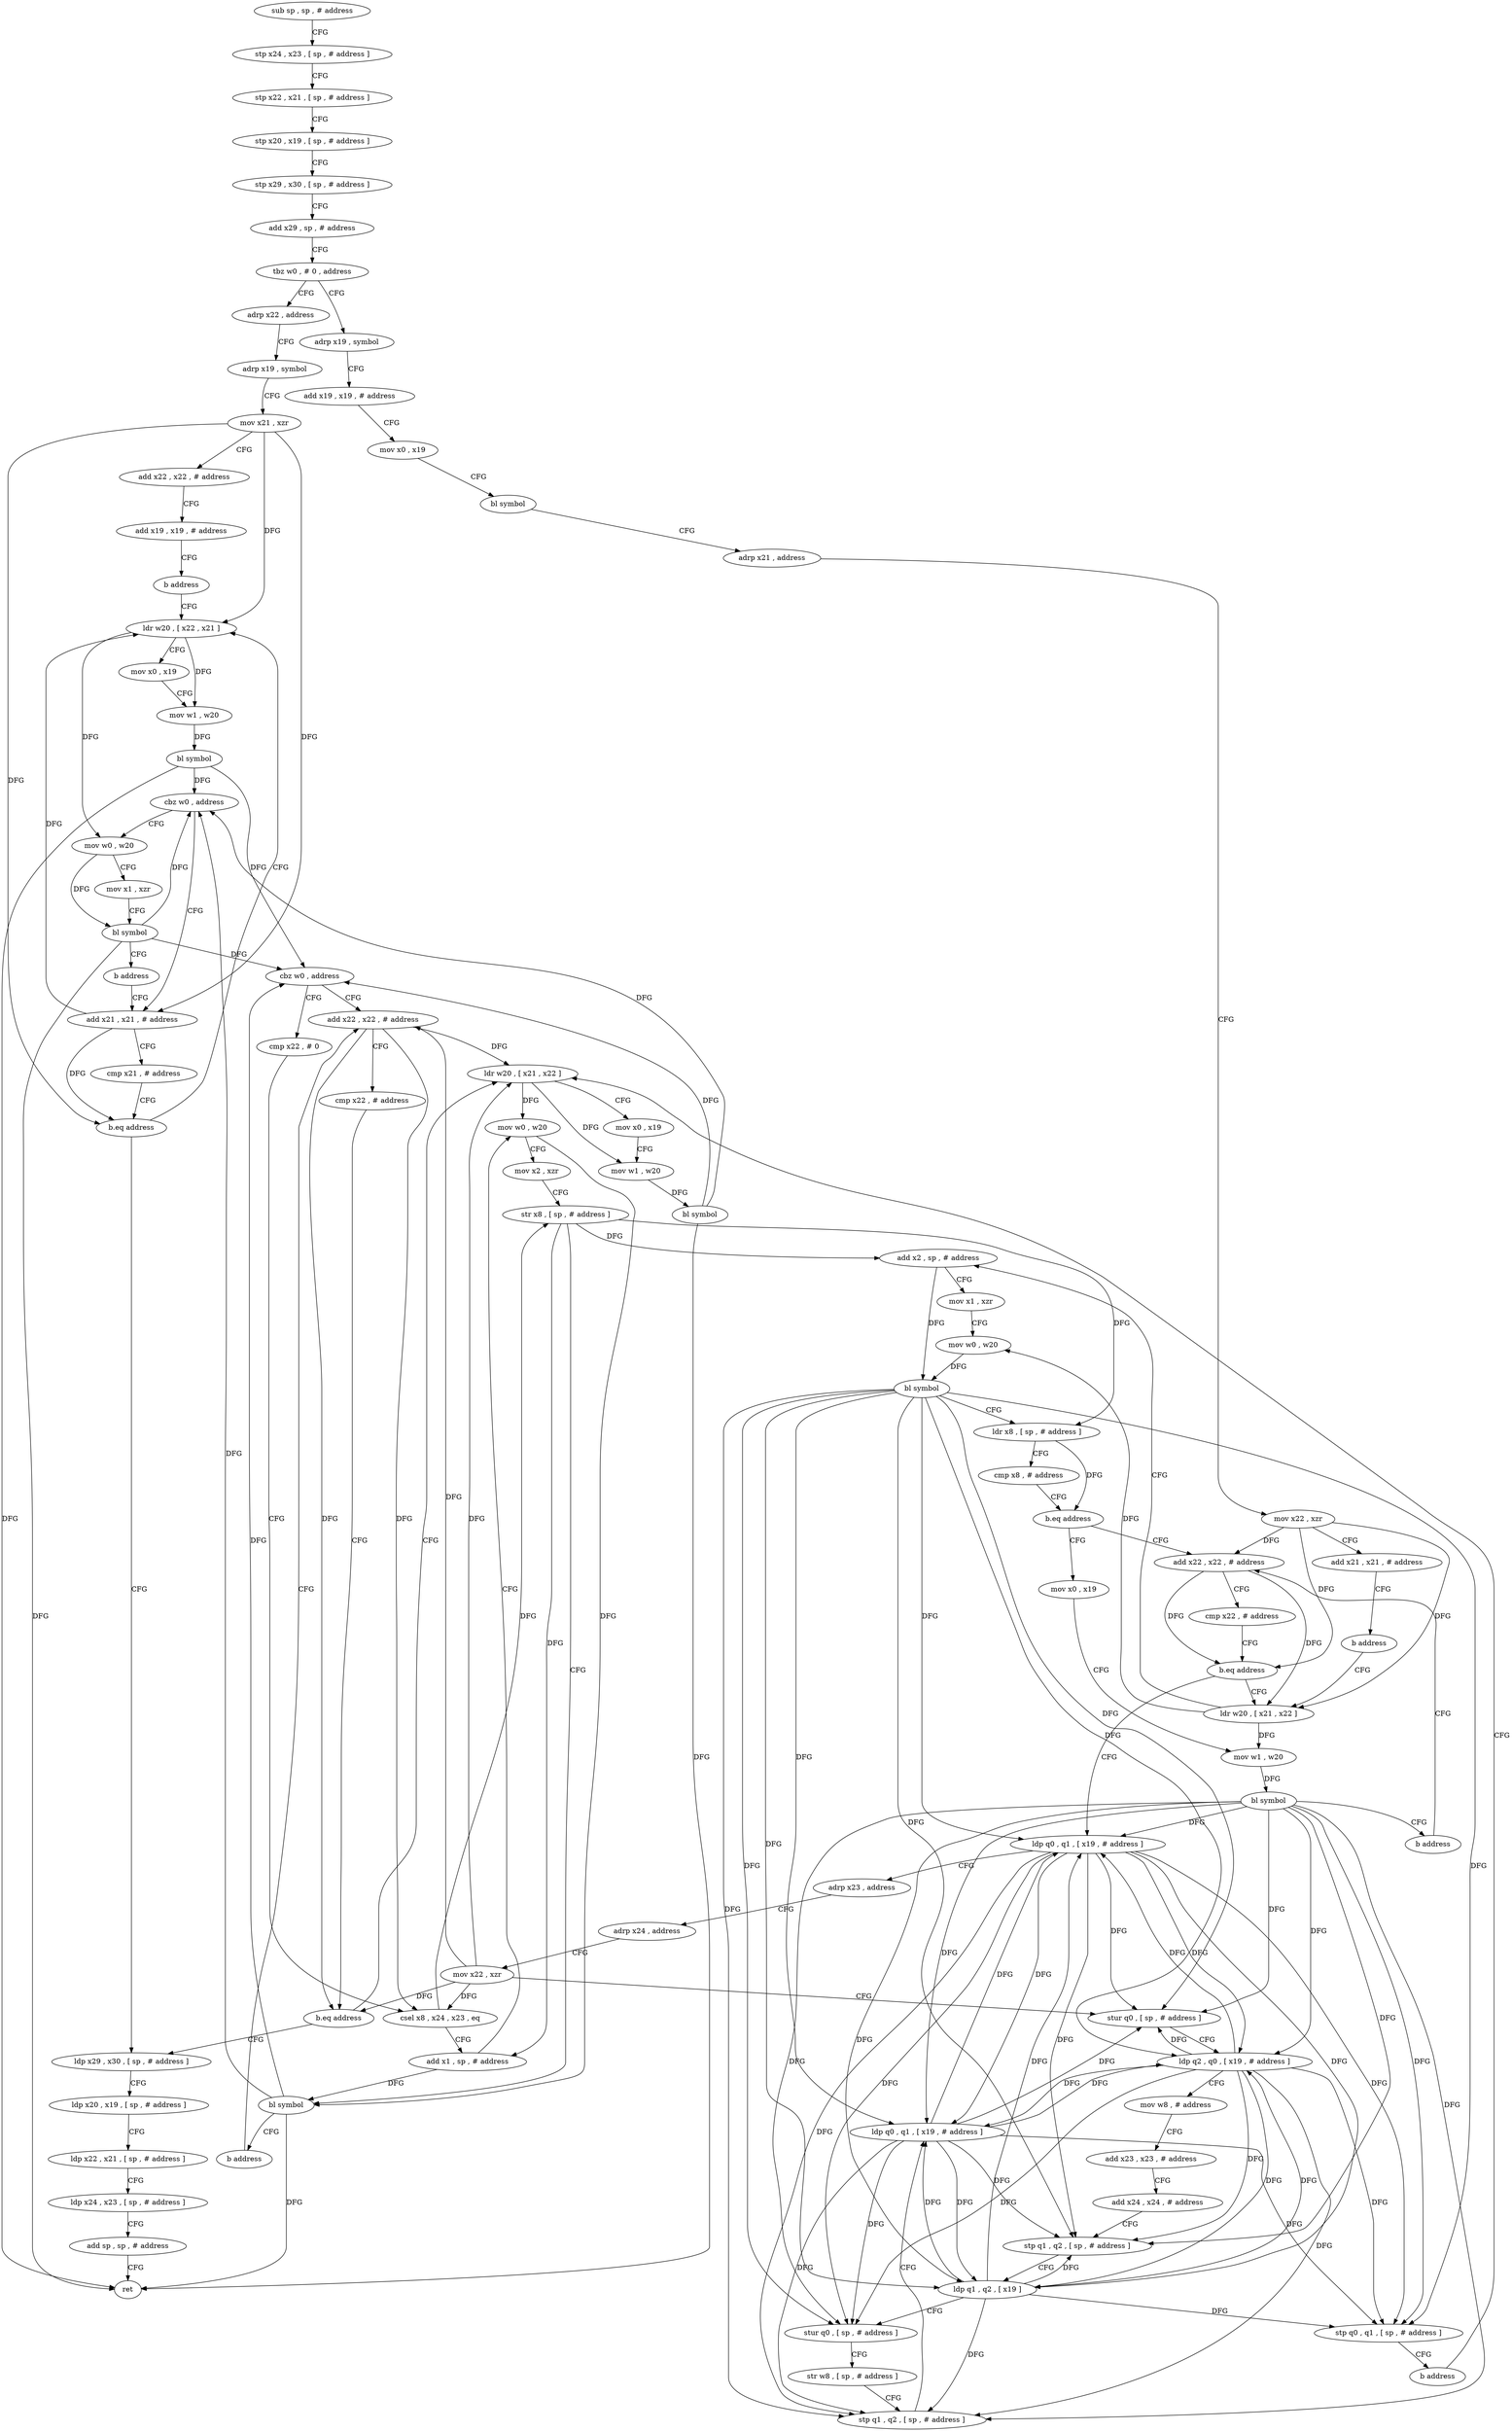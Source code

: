 digraph "func" {
"4219000" [label = "sub sp , sp , # address" ]
"4219004" [label = "stp x24 , x23 , [ sp , # address ]" ]
"4219008" [label = "stp x22 , x21 , [ sp , # address ]" ]
"4219012" [label = "stp x20 , x19 , [ sp , # address ]" ]
"4219016" [label = "stp x29 , x30 , [ sp , # address ]" ]
"4219020" [label = "add x29 , sp , # address" ]
"4219024" [label = "tbz w0 , # 0 , address" ]
"4219120" [label = "adrp x22 , address" ]
"4219028" [label = "adrp x19 , symbol" ]
"4219124" [label = "adrp x19 , symbol" ]
"4219128" [label = "mov x21 , xzr" ]
"4219132" [label = "add x22 , x22 , # address" ]
"4219136" [label = "add x19 , x19 , # address" ]
"4219140" [label = "b address" ]
"4219156" [label = "ldr w20 , [ x22 , x21 ]" ]
"4219032" [label = "add x19 , x19 , # address" ]
"4219036" [label = "mov x0 , x19" ]
"4219040" [label = "bl symbol" ]
"4219044" [label = "adrp x21 , address" ]
"4219048" [label = "mov x22 , xzr" ]
"4219052" [label = "add x21 , x21 , # address" ]
"4219056" [label = "b address" ]
"4219072" [label = "ldr w20 , [ x21 , x22 ]" ]
"4219160" [label = "mov x0 , x19" ]
"4219164" [label = "mov w1 , w20" ]
"4219168" [label = "bl symbol" ]
"4219172" [label = "cbz w0 , address" ]
"4219144" [label = "add x21 , x21 , # address" ]
"4219176" [label = "mov w0 , w20" ]
"4219076" [label = "add x2 , sp , # address" ]
"4219080" [label = "mov x1 , xzr" ]
"4219084" [label = "mov w0 , w20" ]
"4219088" [label = "bl symbol" ]
"4219092" [label = "ldr x8 , [ sp , # address ]" ]
"4219096" [label = "cmp x8 , # address" ]
"4219100" [label = "b.eq address" ]
"4219060" [label = "add x22 , x22 , # address" ]
"4219104" [label = "mov x0 , x19" ]
"4219148" [label = "cmp x21 , # address" ]
"4219152" [label = "b.eq address" ]
"4219324" [label = "ldp x29 , x30 , [ sp , # address ]" ]
"4219180" [label = "mov x1 , xzr" ]
"4219184" [label = "bl symbol" ]
"4219188" [label = "b address" ]
"4219064" [label = "cmp x22 , # address" ]
"4219068" [label = "b.eq address" ]
"4219192" [label = "ldp q0 , q1 , [ x19 , # address ]" ]
"4219108" [label = "mov w1 , w20" ]
"4219112" [label = "bl symbol" ]
"4219116" [label = "b address" ]
"4219328" [label = "ldp x20 , x19 , [ sp , # address ]" ]
"4219332" [label = "ldp x22 , x21 , [ sp , # address ]" ]
"4219336" [label = "ldp x24 , x23 , [ sp , # address ]" ]
"4219340" [label = "add sp , sp , # address" ]
"4219344" [label = "ret" ]
"4219196" [label = "adrp x23 , address" ]
"4219200" [label = "adrp x24 , address" ]
"4219204" [label = "mov x22 , xzr" ]
"4219208" [label = "stur q0 , [ sp , # address ]" ]
"4219212" [label = "ldp q2 , q0 , [ x19 , # address ]" ]
"4219216" [label = "mov w8 , # address" ]
"4219220" [label = "add x23 , x23 , # address" ]
"4219224" [label = "add x24 , x24 , # address" ]
"4219228" [label = "stp q1 , q2 , [ sp , # address ]" ]
"4219232" [label = "ldp q1 , q2 , [ x19 ]" ]
"4219236" [label = "stur q0 , [ sp , # address ]" ]
"4219240" [label = "str w8 , [ sp , # address ]" ]
"4219244" [label = "stp q1 , q2 , [ sp , # address ]" ]
"4219248" [label = "ldp q0 , q1 , [ x19 , # address ]" ]
"4219252" [label = "stp q0 , q1 , [ sp , # address ]" ]
"4219256" [label = "b address" ]
"4219272" [label = "ldr w20 , [ x21 , x22 ]" ]
"4219276" [label = "mov x0 , x19" ]
"4219280" [label = "mov w1 , w20" ]
"4219284" [label = "bl symbol" ]
"4219288" [label = "cbz w0 , address" ]
"4219260" [label = "add x22 , x22 , # address" ]
"4219292" [label = "cmp x22 , # 0" ]
"4219264" [label = "cmp x22 , # address" ]
"4219268" [label = "b.eq address" ]
"4219296" [label = "csel x8 , x24 , x23 , eq" ]
"4219300" [label = "add x1 , sp , # address" ]
"4219304" [label = "mov w0 , w20" ]
"4219308" [label = "mov x2 , xzr" ]
"4219312" [label = "str x8 , [ sp , # address ]" ]
"4219316" [label = "bl symbol" ]
"4219320" [label = "b address" ]
"4219000" -> "4219004" [ label = "CFG" ]
"4219004" -> "4219008" [ label = "CFG" ]
"4219008" -> "4219012" [ label = "CFG" ]
"4219012" -> "4219016" [ label = "CFG" ]
"4219016" -> "4219020" [ label = "CFG" ]
"4219020" -> "4219024" [ label = "CFG" ]
"4219024" -> "4219120" [ label = "CFG" ]
"4219024" -> "4219028" [ label = "CFG" ]
"4219120" -> "4219124" [ label = "CFG" ]
"4219028" -> "4219032" [ label = "CFG" ]
"4219124" -> "4219128" [ label = "CFG" ]
"4219128" -> "4219132" [ label = "CFG" ]
"4219128" -> "4219156" [ label = "DFG" ]
"4219128" -> "4219144" [ label = "DFG" ]
"4219128" -> "4219152" [ label = "DFG" ]
"4219132" -> "4219136" [ label = "CFG" ]
"4219136" -> "4219140" [ label = "CFG" ]
"4219140" -> "4219156" [ label = "CFG" ]
"4219156" -> "4219160" [ label = "CFG" ]
"4219156" -> "4219164" [ label = "DFG" ]
"4219156" -> "4219176" [ label = "DFG" ]
"4219032" -> "4219036" [ label = "CFG" ]
"4219036" -> "4219040" [ label = "CFG" ]
"4219040" -> "4219044" [ label = "CFG" ]
"4219044" -> "4219048" [ label = "CFG" ]
"4219048" -> "4219052" [ label = "CFG" ]
"4219048" -> "4219072" [ label = "DFG" ]
"4219048" -> "4219060" [ label = "DFG" ]
"4219048" -> "4219068" [ label = "DFG" ]
"4219052" -> "4219056" [ label = "CFG" ]
"4219056" -> "4219072" [ label = "CFG" ]
"4219072" -> "4219076" [ label = "CFG" ]
"4219072" -> "4219084" [ label = "DFG" ]
"4219072" -> "4219108" [ label = "DFG" ]
"4219160" -> "4219164" [ label = "CFG" ]
"4219164" -> "4219168" [ label = "DFG" ]
"4219168" -> "4219172" [ label = "DFG" ]
"4219168" -> "4219344" [ label = "DFG" ]
"4219168" -> "4219288" [ label = "DFG" ]
"4219172" -> "4219144" [ label = "CFG" ]
"4219172" -> "4219176" [ label = "CFG" ]
"4219144" -> "4219148" [ label = "CFG" ]
"4219144" -> "4219156" [ label = "DFG" ]
"4219144" -> "4219152" [ label = "DFG" ]
"4219176" -> "4219180" [ label = "CFG" ]
"4219176" -> "4219184" [ label = "DFG" ]
"4219076" -> "4219080" [ label = "CFG" ]
"4219076" -> "4219088" [ label = "DFG" ]
"4219080" -> "4219084" [ label = "CFG" ]
"4219084" -> "4219088" [ label = "DFG" ]
"4219088" -> "4219092" [ label = "CFG" ]
"4219088" -> "4219192" [ label = "DFG" ]
"4219088" -> "4219208" [ label = "DFG" ]
"4219088" -> "4219212" [ label = "DFG" ]
"4219088" -> "4219236" [ label = "DFG" ]
"4219088" -> "4219248" [ label = "DFG" ]
"4219088" -> "4219252" [ label = "DFG" ]
"4219088" -> "4219228" [ label = "DFG" ]
"4219088" -> "4219232" [ label = "DFG" ]
"4219088" -> "4219244" [ label = "DFG" ]
"4219092" -> "4219096" [ label = "CFG" ]
"4219092" -> "4219100" [ label = "DFG" ]
"4219096" -> "4219100" [ label = "CFG" ]
"4219100" -> "4219060" [ label = "CFG" ]
"4219100" -> "4219104" [ label = "CFG" ]
"4219060" -> "4219064" [ label = "CFG" ]
"4219060" -> "4219072" [ label = "DFG" ]
"4219060" -> "4219068" [ label = "DFG" ]
"4219104" -> "4219108" [ label = "CFG" ]
"4219148" -> "4219152" [ label = "CFG" ]
"4219152" -> "4219324" [ label = "CFG" ]
"4219152" -> "4219156" [ label = "CFG" ]
"4219324" -> "4219328" [ label = "CFG" ]
"4219180" -> "4219184" [ label = "CFG" ]
"4219184" -> "4219188" [ label = "CFG" ]
"4219184" -> "4219172" [ label = "DFG" ]
"4219184" -> "4219344" [ label = "DFG" ]
"4219184" -> "4219288" [ label = "DFG" ]
"4219188" -> "4219144" [ label = "CFG" ]
"4219064" -> "4219068" [ label = "CFG" ]
"4219068" -> "4219192" [ label = "CFG" ]
"4219068" -> "4219072" [ label = "CFG" ]
"4219192" -> "4219196" [ label = "CFG" ]
"4219192" -> "4219208" [ label = "DFG" ]
"4219192" -> "4219212" [ label = "DFG" ]
"4219192" -> "4219228" [ label = "DFG" ]
"4219192" -> "4219232" [ label = "DFG" ]
"4219192" -> "4219236" [ label = "DFG" ]
"4219192" -> "4219244" [ label = "DFG" ]
"4219192" -> "4219248" [ label = "DFG" ]
"4219192" -> "4219252" [ label = "DFG" ]
"4219108" -> "4219112" [ label = "DFG" ]
"4219112" -> "4219116" [ label = "CFG" ]
"4219112" -> "4219192" [ label = "DFG" ]
"4219112" -> "4219208" [ label = "DFG" ]
"4219112" -> "4219212" [ label = "DFG" ]
"4219112" -> "4219236" [ label = "DFG" ]
"4219112" -> "4219248" [ label = "DFG" ]
"4219112" -> "4219252" [ label = "DFG" ]
"4219112" -> "4219228" [ label = "DFG" ]
"4219112" -> "4219232" [ label = "DFG" ]
"4219112" -> "4219244" [ label = "DFG" ]
"4219116" -> "4219060" [ label = "CFG" ]
"4219328" -> "4219332" [ label = "CFG" ]
"4219332" -> "4219336" [ label = "CFG" ]
"4219336" -> "4219340" [ label = "CFG" ]
"4219340" -> "4219344" [ label = "CFG" ]
"4219196" -> "4219200" [ label = "CFG" ]
"4219200" -> "4219204" [ label = "CFG" ]
"4219204" -> "4219208" [ label = "CFG" ]
"4219204" -> "4219272" [ label = "DFG" ]
"4219204" -> "4219260" [ label = "DFG" ]
"4219204" -> "4219268" [ label = "DFG" ]
"4219204" -> "4219296" [ label = "DFG" ]
"4219208" -> "4219212" [ label = "CFG" ]
"4219212" -> "4219216" [ label = "CFG" ]
"4219212" -> "4219192" [ label = "DFG" ]
"4219212" -> "4219208" [ label = "DFG" ]
"4219212" -> "4219228" [ label = "DFG" ]
"4219212" -> "4219232" [ label = "DFG" ]
"4219212" -> "4219236" [ label = "DFG" ]
"4219212" -> "4219244" [ label = "DFG" ]
"4219212" -> "4219248" [ label = "DFG" ]
"4219212" -> "4219252" [ label = "DFG" ]
"4219216" -> "4219220" [ label = "CFG" ]
"4219220" -> "4219224" [ label = "CFG" ]
"4219224" -> "4219228" [ label = "CFG" ]
"4219228" -> "4219232" [ label = "CFG" ]
"4219232" -> "4219236" [ label = "CFG" ]
"4219232" -> "4219192" [ label = "DFG" ]
"4219232" -> "4219212" [ label = "DFG" ]
"4219232" -> "4219228" [ label = "DFG" ]
"4219232" -> "4219244" [ label = "DFG" ]
"4219232" -> "4219248" [ label = "DFG" ]
"4219232" -> "4219252" [ label = "DFG" ]
"4219236" -> "4219240" [ label = "CFG" ]
"4219240" -> "4219244" [ label = "CFG" ]
"4219244" -> "4219248" [ label = "CFG" ]
"4219248" -> "4219252" [ label = "DFG" ]
"4219248" -> "4219192" [ label = "DFG" ]
"4219248" -> "4219208" [ label = "DFG" ]
"4219248" -> "4219212" [ label = "DFG" ]
"4219248" -> "4219228" [ label = "DFG" ]
"4219248" -> "4219232" [ label = "DFG" ]
"4219248" -> "4219236" [ label = "DFG" ]
"4219248" -> "4219244" [ label = "DFG" ]
"4219252" -> "4219256" [ label = "CFG" ]
"4219256" -> "4219272" [ label = "CFG" ]
"4219272" -> "4219276" [ label = "CFG" ]
"4219272" -> "4219280" [ label = "DFG" ]
"4219272" -> "4219304" [ label = "DFG" ]
"4219276" -> "4219280" [ label = "CFG" ]
"4219280" -> "4219284" [ label = "DFG" ]
"4219284" -> "4219288" [ label = "DFG" ]
"4219284" -> "4219172" [ label = "DFG" ]
"4219284" -> "4219344" [ label = "DFG" ]
"4219288" -> "4219260" [ label = "CFG" ]
"4219288" -> "4219292" [ label = "CFG" ]
"4219260" -> "4219264" [ label = "CFG" ]
"4219260" -> "4219272" [ label = "DFG" ]
"4219260" -> "4219268" [ label = "DFG" ]
"4219260" -> "4219296" [ label = "DFG" ]
"4219292" -> "4219296" [ label = "CFG" ]
"4219264" -> "4219268" [ label = "CFG" ]
"4219268" -> "4219324" [ label = "CFG" ]
"4219268" -> "4219272" [ label = "CFG" ]
"4219296" -> "4219300" [ label = "CFG" ]
"4219296" -> "4219312" [ label = "DFG" ]
"4219300" -> "4219304" [ label = "CFG" ]
"4219300" -> "4219316" [ label = "DFG" ]
"4219304" -> "4219308" [ label = "CFG" ]
"4219304" -> "4219316" [ label = "DFG" ]
"4219308" -> "4219312" [ label = "CFG" ]
"4219312" -> "4219316" [ label = "CFG" ]
"4219312" -> "4219076" [ label = "DFG" ]
"4219312" -> "4219092" [ label = "DFG" ]
"4219312" -> "4219300" [ label = "DFG" ]
"4219316" -> "4219320" [ label = "CFG" ]
"4219316" -> "4219172" [ label = "DFG" ]
"4219316" -> "4219288" [ label = "DFG" ]
"4219316" -> "4219344" [ label = "DFG" ]
"4219320" -> "4219260" [ label = "CFG" ]
}
